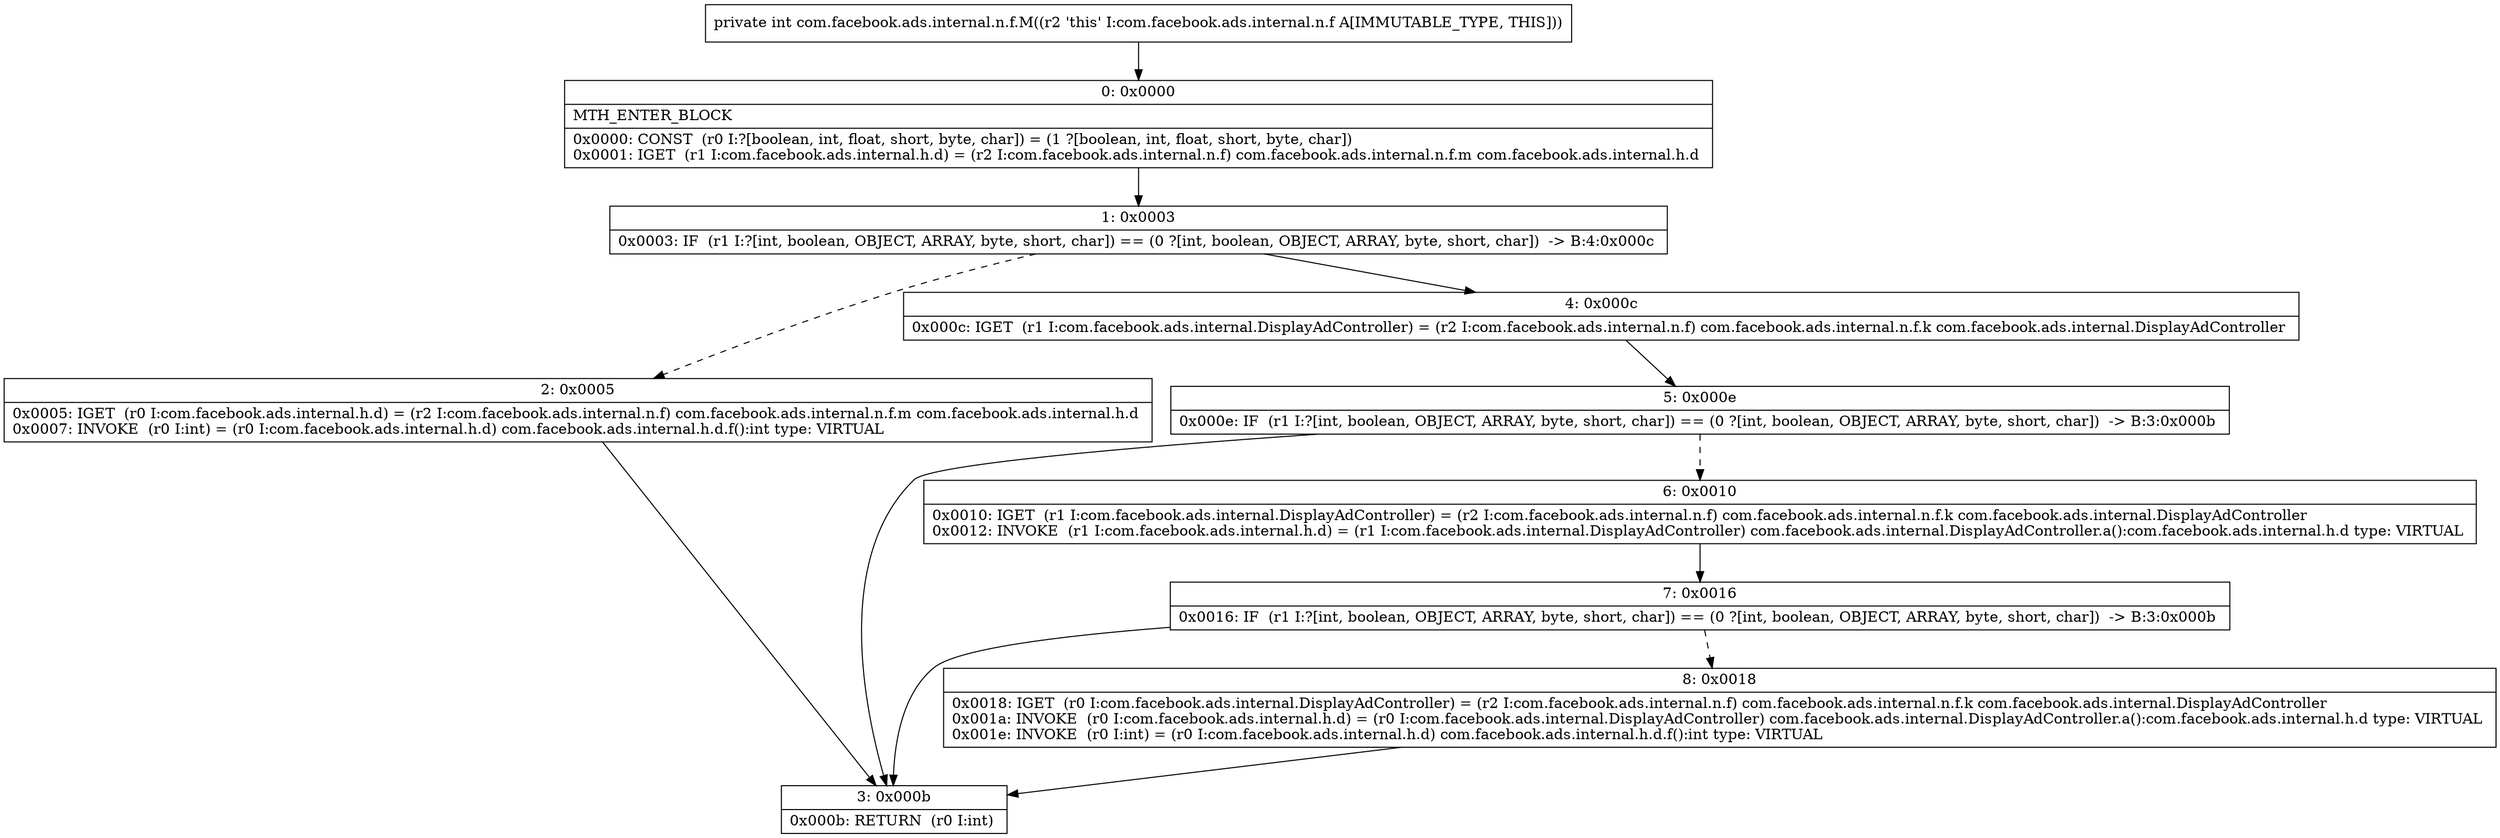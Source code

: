digraph "CFG forcom.facebook.ads.internal.n.f.M()I" {
Node_0 [shape=record,label="{0\:\ 0x0000|MTH_ENTER_BLOCK\l|0x0000: CONST  (r0 I:?[boolean, int, float, short, byte, char]) = (1 ?[boolean, int, float, short, byte, char]) \l0x0001: IGET  (r1 I:com.facebook.ads.internal.h.d) = (r2 I:com.facebook.ads.internal.n.f) com.facebook.ads.internal.n.f.m com.facebook.ads.internal.h.d \l}"];
Node_1 [shape=record,label="{1\:\ 0x0003|0x0003: IF  (r1 I:?[int, boolean, OBJECT, ARRAY, byte, short, char]) == (0 ?[int, boolean, OBJECT, ARRAY, byte, short, char])  \-\> B:4:0x000c \l}"];
Node_2 [shape=record,label="{2\:\ 0x0005|0x0005: IGET  (r0 I:com.facebook.ads.internal.h.d) = (r2 I:com.facebook.ads.internal.n.f) com.facebook.ads.internal.n.f.m com.facebook.ads.internal.h.d \l0x0007: INVOKE  (r0 I:int) = (r0 I:com.facebook.ads.internal.h.d) com.facebook.ads.internal.h.d.f():int type: VIRTUAL \l}"];
Node_3 [shape=record,label="{3\:\ 0x000b|0x000b: RETURN  (r0 I:int) \l}"];
Node_4 [shape=record,label="{4\:\ 0x000c|0x000c: IGET  (r1 I:com.facebook.ads.internal.DisplayAdController) = (r2 I:com.facebook.ads.internal.n.f) com.facebook.ads.internal.n.f.k com.facebook.ads.internal.DisplayAdController \l}"];
Node_5 [shape=record,label="{5\:\ 0x000e|0x000e: IF  (r1 I:?[int, boolean, OBJECT, ARRAY, byte, short, char]) == (0 ?[int, boolean, OBJECT, ARRAY, byte, short, char])  \-\> B:3:0x000b \l}"];
Node_6 [shape=record,label="{6\:\ 0x0010|0x0010: IGET  (r1 I:com.facebook.ads.internal.DisplayAdController) = (r2 I:com.facebook.ads.internal.n.f) com.facebook.ads.internal.n.f.k com.facebook.ads.internal.DisplayAdController \l0x0012: INVOKE  (r1 I:com.facebook.ads.internal.h.d) = (r1 I:com.facebook.ads.internal.DisplayAdController) com.facebook.ads.internal.DisplayAdController.a():com.facebook.ads.internal.h.d type: VIRTUAL \l}"];
Node_7 [shape=record,label="{7\:\ 0x0016|0x0016: IF  (r1 I:?[int, boolean, OBJECT, ARRAY, byte, short, char]) == (0 ?[int, boolean, OBJECT, ARRAY, byte, short, char])  \-\> B:3:0x000b \l}"];
Node_8 [shape=record,label="{8\:\ 0x0018|0x0018: IGET  (r0 I:com.facebook.ads.internal.DisplayAdController) = (r2 I:com.facebook.ads.internal.n.f) com.facebook.ads.internal.n.f.k com.facebook.ads.internal.DisplayAdController \l0x001a: INVOKE  (r0 I:com.facebook.ads.internal.h.d) = (r0 I:com.facebook.ads.internal.DisplayAdController) com.facebook.ads.internal.DisplayAdController.a():com.facebook.ads.internal.h.d type: VIRTUAL \l0x001e: INVOKE  (r0 I:int) = (r0 I:com.facebook.ads.internal.h.d) com.facebook.ads.internal.h.d.f():int type: VIRTUAL \l}"];
MethodNode[shape=record,label="{private int com.facebook.ads.internal.n.f.M((r2 'this' I:com.facebook.ads.internal.n.f A[IMMUTABLE_TYPE, THIS])) }"];
MethodNode -> Node_0;
Node_0 -> Node_1;
Node_1 -> Node_2[style=dashed];
Node_1 -> Node_4;
Node_2 -> Node_3;
Node_4 -> Node_5;
Node_5 -> Node_3;
Node_5 -> Node_6[style=dashed];
Node_6 -> Node_7;
Node_7 -> Node_3;
Node_7 -> Node_8[style=dashed];
Node_8 -> Node_3;
}

